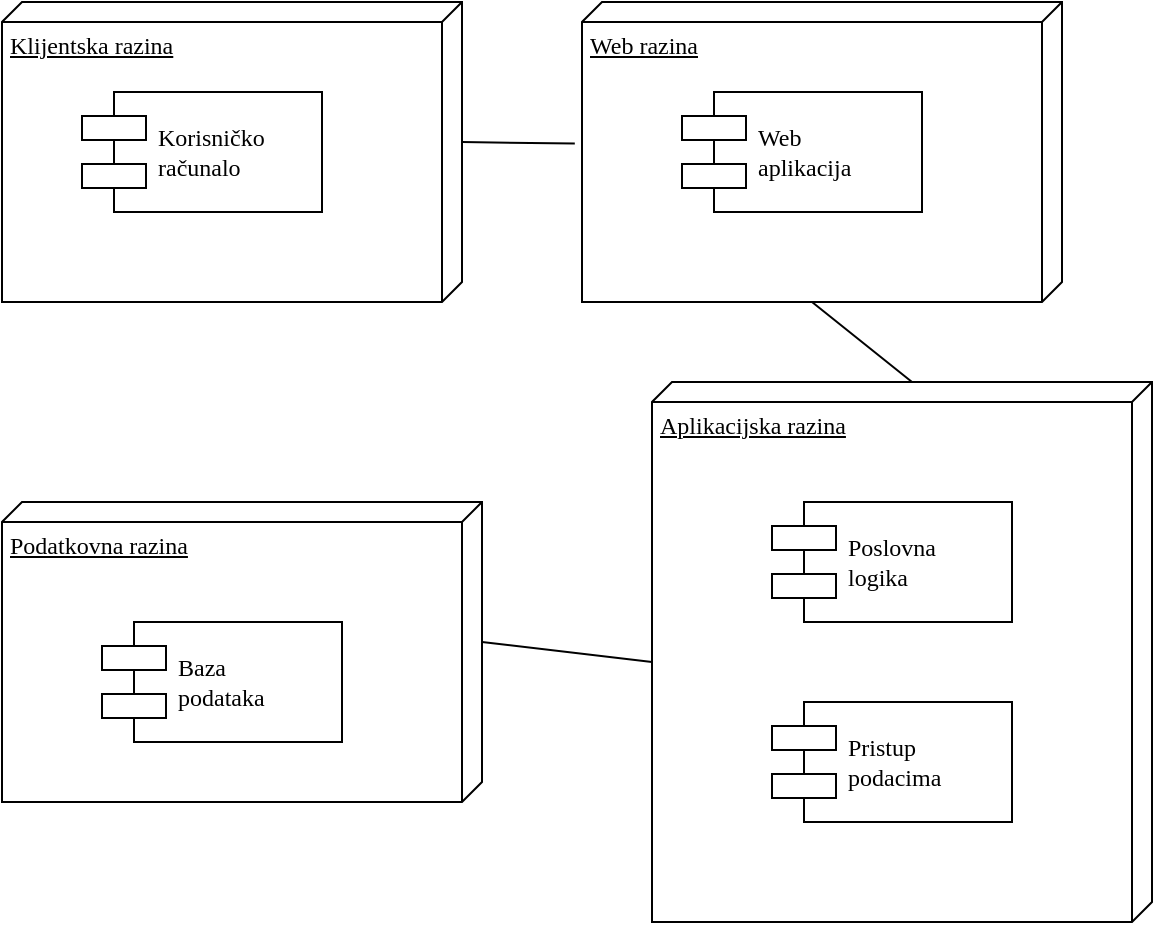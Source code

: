 <mxfile version="27.2.0">
  <diagram name="Page-1" id="7WJSC67t7rKUuRcpe-ZX">
    <mxGraphModel dx="3113" dy="1743" grid="1" gridSize="10" guides="1" tooltips="1" connect="1" arrows="1" fold="1" page="1" pageScale="1" pageWidth="850" pageHeight="1100" math="0" shadow="0">
      <root>
        <mxCell id="0" />
        <mxCell id="1" parent="0" />
        <mxCell id="0uII_mOocEv5CvMDCQkW-1" value="Klijentska razina" style="verticalAlign=top;align=left;spacingTop=8;spacingLeft=2;spacingRight=12;shape=cube;size=10;direction=south;fontStyle=4;html=1;rounded=0;shadow=0;comic=0;labelBackgroundColor=none;strokeWidth=1;fontFamily=Verdana;fontSize=12" vertex="1" parent="1">
          <mxGeometry x="130" y="50" width="230" height="150" as="geometry" />
        </mxCell>
        <mxCell id="0uII_mOocEv5CvMDCQkW-2" value="Web razina" style="verticalAlign=top;align=left;spacingTop=8;spacingLeft=2;spacingRight=12;shape=cube;size=10;direction=south;fontStyle=4;html=1;rounded=0;shadow=0;comic=0;labelBackgroundColor=none;strokeWidth=1;fontFamily=Verdana;fontSize=12" vertex="1" parent="1">
          <mxGeometry x="420" y="50" width="240" height="150" as="geometry" />
        </mxCell>
        <mxCell id="0uII_mOocEv5CvMDCQkW-3" value="Aplikacijska razina" style="verticalAlign=top;align=left;spacingTop=8;spacingLeft=2;spacingRight=12;shape=cube;size=10;direction=south;fontStyle=4;html=1;rounded=0;shadow=0;comic=0;labelBackgroundColor=none;strokeWidth=1;fontFamily=Verdana;fontSize=12" vertex="1" parent="1">
          <mxGeometry x="455" y="240" width="250" height="270" as="geometry" />
        </mxCell>
        <mxCell id="0uII_mOocEv5CvMDCQkW-4" value="Korisničko&amp;nbsp;&lt;div&gt;računalo&lt;/div&gt;" style="shape=component;align=left;spacingLeft=36;rounded=0;shadow=0;comic=0;labelBackgroundColor=none;strokeWidth=1;fontFamily=Verdana;fontSize=12;html=1;" vertex="1" parent="1">
          <mxGeometry x="170" y="95" width="120" height="60" as="geometry" />
        </mxCell>
        <mxCell id="0uII_mOocEv5CvMDCQkW-5" value="Web&amp;nbsp;&lt;div&gt;aplikacija&lt;/div&gt;" style="shape=component;align=left;spacingLeft=36;rounded=0;shadow=0;comic=0;labelBackgroundColor=none;strokeWidth=1;fontFamily=Verdana;fontSize=12;html=1;" vertex="1" parent="1">
          <mxGeometry x="470" y="95" width="120" height="60" as="geometry" />
        </mxCell>
        <mxCell id="0uII_mOocEv5CvMDCQkW-6" value="Poslovna&lt;div&gt;logika&lt;/div&gt;" style="shape=component;align=left;spacingLeft=36;rounded=0;shadow=0;comic=0;labelBackgroundColor=none;strokeWidth=1;fontFamily=Verdana;fontSize=12;html=1;" vertex="1" parent="1">
          <mxGeometry x="515" y="300" width="120" height="60" as="geometry" />
        </mxCell>
        <mxCell id="0uII_mOocEv5CvMDCQkW-7" value="Pristup&amp;nbsp;&lt;div&gt;podacima&lt;/div&gt;" style="shape=component;align=left;spacingLeft=36;rounded=0;shadow=0;comic=0;labelBackgroundColor=none;strokeWidth=1;fontFamily=Verdana;fontSize=12;html=1;" vertex="1" parent="1">
          <mxGeometry x="515" y="400" width="120" height="60" as="geometry" />
        </mxCell>
        <mxCell id="0uII_mOocEv5CvMDCQkW-8" value="Podatkovna razina" style="verticalAlign=top;align=left;spacingTop=8;spacingLeft=2;spacingRight=12;shape=cube;size=10;direction=south;fontStyle=4;html=1;rounded=0;shadow=0;comic=0;labelBackgroundColor=none;strokeWidth=1;fontFamily=Verdana;fontSize=12" vertex="1" parent="1">
          <mxGeometry x="130" y="300" width="240" height="150" as="geometry" />
        </mxCell>
        <mxCell id="0uII_mOocEv5CvMDCQkW-9" value="Baza&amp;nbsp;&lt;div&gt;podataka&lt;/div&gt;" style="shape=component;align=left;spacingLeft=36;rounded=0;shadow=0;comic=0;labelBackgroundColor=none;strokeWidth=1;fontFamily=Verdana;fontSize=12;html=1;" vertex="1" parent="1">
          <mxGeometry x="180" y="360" width="120" height="60" as="geometry" />
        </mxCell>
        <mxCell id="0uII_mOocEv5CvMDCQkW-10" value="" style="endArrow=none;html=1;rounded=0;exitX=0;exitY=0;exitDx=70;exitDy=0;exitPerimeter=0;entryX=0.472;entryY=1.015;entryDx=0;entryDy=0;entryPerimeter=0;" edge="1" parent="1" source="0uII_mOocEv5CvMDCQkW-1" target="0uII_mOocEv5CvMDCQkW-2">
          <mxGeometry width="50" height="50" relative="1" as="geometry">
            <mxPoint x="490" y="300" as="sourcePoint" />
            <mxPoint x="540" y="250" as="targetPoint" />
          </mxGeometry>
        </mxCell>
        <mxCell id="0uII_mOocEv5CvMDCQkW-11" value="" style="endArrow=none;html=1;rounded=0;exitX=0;exitY=0;exitDx=150;exitDy=125;exitPerimeter=0;entryX=0;entryY=0;entryDx=0;entryDy=120;entryPerimeter=0;" edge="1" parent="1" source="0uII_mOocEv5CvMDCQkW-2" target="0uII_mOocEv5CvMDCQkW-3">
          <mxGeometry width="50" height="50" relative="1" as="geometry">
            <mxPoint x="490" y="300" as="sourcePoint" />
            <mxPoint x="540" y="250" as="targetPoint" />
          </mxGeometry>
        </mxCell>
        <mxCell id="0uII_mOocEv5CvMDCQkW-12" value="" style="endArrow=none;html=1;rounded=0;entryX=0;entryY=0;entryDx=140;entryDy=250;entryPerimeter=0;exitX=0;exitY=0;exitDx=70;exitDy=0;exitPerimeter=0;" edge="1" parent="1" source="0uII_mOocEv5CvMDCQkW-8" target="0uII_mOocEv5CvMDCQkW-3">
          <mxGeometry width="50" height="50" relative="1" as="geometry">
            <mxPoint x="490" y="300" as="sourcePoint" />
            <mxPoint x="540" y="250" as="targetPoint" />
          </mxGeometry>
        </mxCell>
      </root>
    </mxGraphModel>
  </diagram>
</mxfile>
